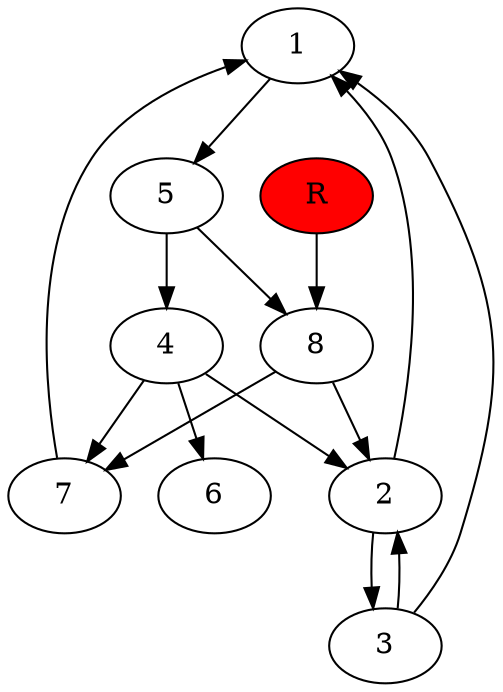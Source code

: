 digraph prb34688 {
	1
	2
	3
	4
	5
	6
	7
	8
	R [fillcolor="#ff0000" style=filled]
	1 -> 5
	2 -> 1
	2 -> 3
	3 -> 1
	3 -> 2
	4 -> 2
	4 -> 6
	4 -> 7
	5 -> 4
	5 -> 8
	7 -> 1
	8 -> 2
	8 -> 7
	R -> 8
}
